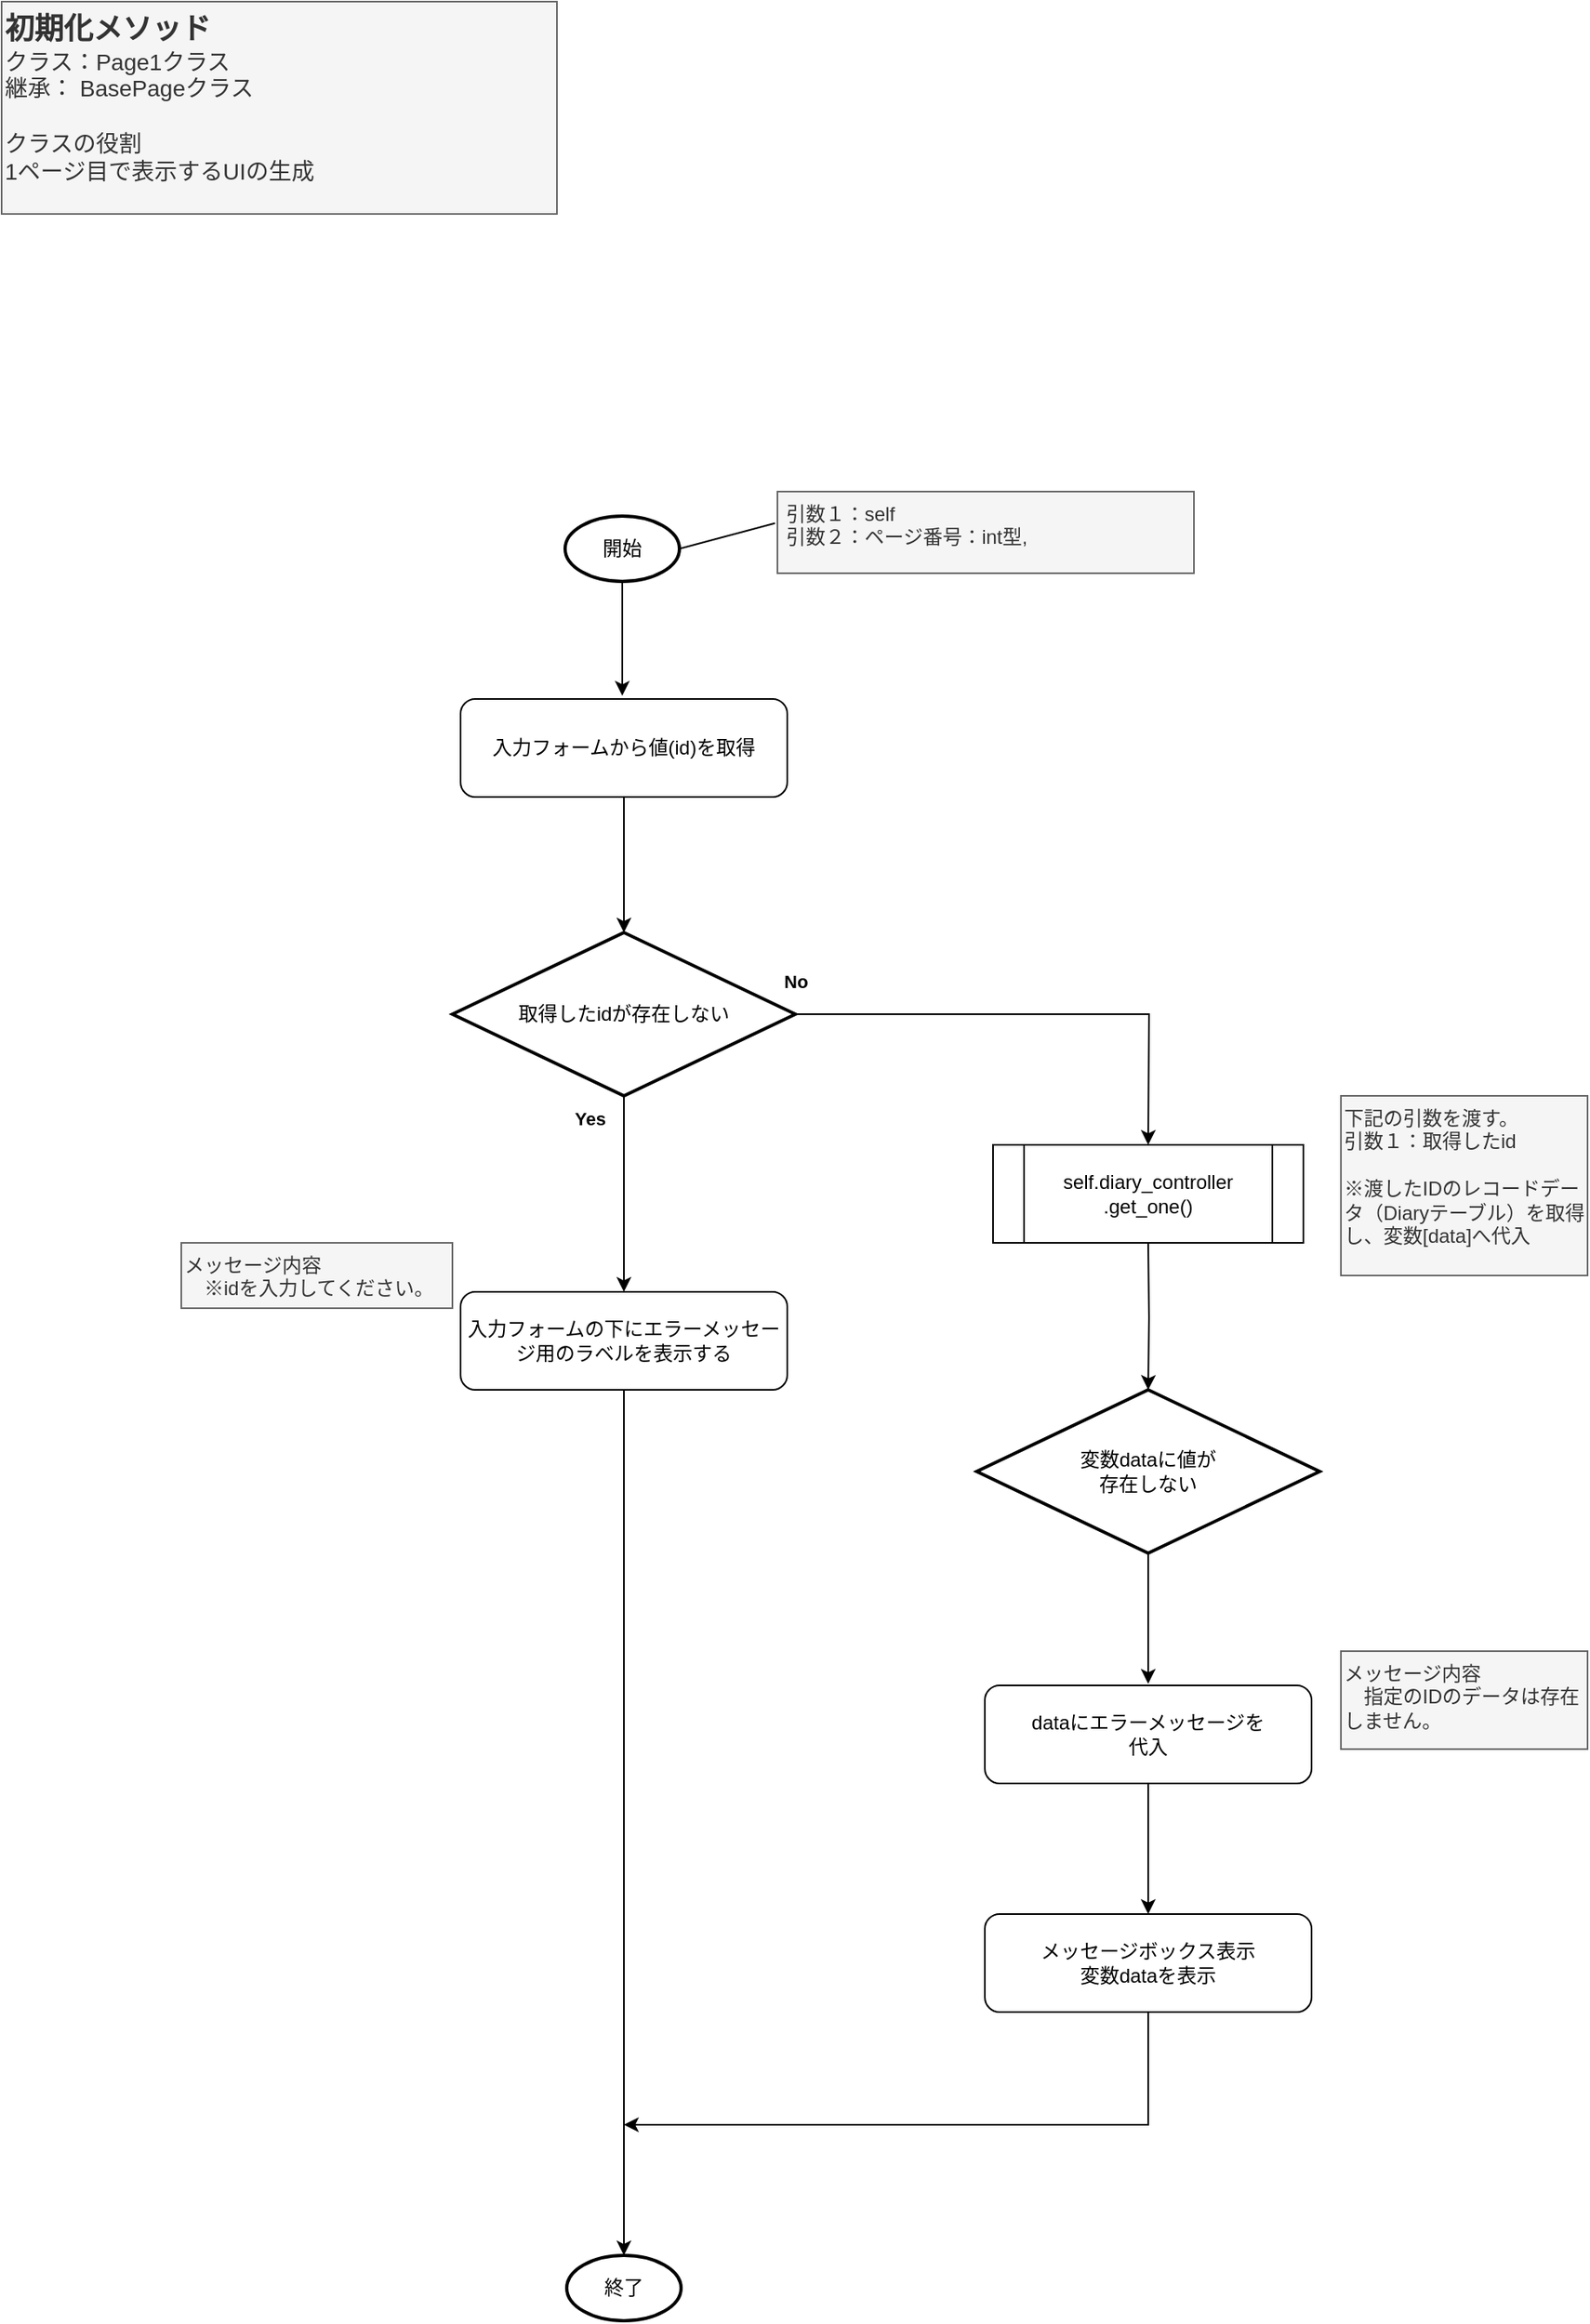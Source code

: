 <mxfile version="24.2.5" type="device">
  <diagram name="msg_output（Page2クラス）" id="jZJfjHYVAHxolndhUvoj">
    <mxGraphModel dx="1036" dy="606" grid="1" gridSize="10" guides="1" tooltips="1" connect="1" arrows="1" fold="1" page="1" pageScale="1" pageWidth="827" pageHeight="1169" math="0" shadow="0">
      <root>
        <mxCell id="nJsbI3Y6XV_XgNzALeRu-0" />
        <mxCell id="nJsbI3Y6XV_XgNzALeRu-1" parent="nJsbI3Y6XV_XgNzALeRu-0" />
        <mxCell id="nJsbI3Y6XV_XgNzALeRu-2" value="" style="edgeStyle=orthogonalEdgeStyle;rounded=0;orthogonalLoop=1;jettySize=auto;html=1;" parent="nJsbI3Y6XV_XgNzALeRu-1" source="nJsbI3Y6XV_XgNzALeRu-3" edge="1">
          <mxGeometry relative="1" as="geometry">
            <mxPoint x="400" y="455" as="targetPoint" />
          </mxGeometry>
        </mxCell>
        <mxCell id="nJsbI3Y6XV_XgNzALeRu-3" value="開始" style="strokeWidth=2;html=1;shape=mxgraph.flowchart.start_1;whiteSpace=wrap;" parent="nJsbI3Y6XV_XgNzALeRu-1" vertex="1">
          <mxGeometry x="365" y="345" width="70" height="40" as="geometry" />
        </mxCell>
        <mxCell id="nJsbI3Y6XV_XgNzALeRu-4" value="&lt;b style=&quot;&quot;&gt;&lt;font style=&quot;&quot;&gt;&lt;font style=&quot;font-size: 18px;&quot;&gt;初期化メソッド&lt;/font&gt;&lt;/font&gt;&lt;/b&gt;&lt;div&gt;&lt;font style=&quot;font-size: 14px;&quot;&gt;クラス：Page1クラス&lt;/font&gt;&lt;/div&gt;&lt;div&gt;&lt;div style=&quot;font-size: 14px;&quot;&gt;&lt;font style=&quot;font-size: 14px;&quot;&gt;継承： BasePageクラス&lt;/font&gt;&lt;/div&gt;&lt;/div&gt;&lt;div style=&quot;font-size: 14px;&quot;&gt;&lt;font style=&quot;font-size: 14px;&quot;&gt;&lt;br&gt;&lt;/font&gt;&lt;/div&gt;&lt;div style=&quot;font-size: 14px;&quot;&gt;&lt;font style=&quot;font-size: 14px;&quot;&gt;クラスの役割&lt;/font&gt;&lt;/div&gt;&lt;div style=&quot;font-size: 14px;&quot;&gt;1ページ目で表示するUIの生成&lt;/div&gt;&lt;div style=&quot;font-size: 14px;&quot;&gt;&lt;br&gt;&lt;/div&gt;" style="text;html=1;align=left;verticalAlign=top;whiteSpace=wrap;rounded=0;fillColor=#f5f5f5;fontColor=#333333;strokeColor=#666666;" parent="nJsbI3Y6XV_XgNzALeRu-1" vertex="1">
          <mxGeometry x="20" y="30" width="340" height="130" as="geometry" />
        </mxCell>
        <mxCell id="nJsbI3Y6XV_XgNzALeRu-5" style="rounded=0;orthogonalLoop=1;jettySize=auto;html=1;entryX=1;entryY=0.5;entryDx=0;entryDy=0;exitX=-0.006;exitY=0.387;exitDx=0;exitDy=0;exitPerimeter=0;endArrow=none;endFill=0;entryPerimeter=0;" parent="nJsbI3Y6XV_XgNzALeRu-1" source="nJsbI3Y6XV_XgNzALeRu-6" target="nJsbI3Y6XV_XgNzALeRu-3" edge="1">
          <mxGeometry relative="1" as="geometry">
            <mxPoint x="435" y="325" as="targetPoint" />
          </mxGeometry>
        </mxCell>
        <mxCell id="nJsbI3Y6XV_XgNzALeRu-6" value="&amp;nbsp;引数１：self&lt;div&gt;&amp;nbsp;引数２：ページ番号：int型&lt;span style=&quot;background-color: initial;&quot;&gt;,&lt;/span&gt;&lt;/div&gt;" style="text;html=1;align=left;verticalAlign=top;whiteSpace=wrap;rounded=0;fillColor=#f5f5f5;fontColor=#333333;strokeColor=#666666;" parent="nJsbI3Y6XV_XgNzALeRu-1" vertex="1">
          <mxGeometry x="495" y="330" width="255" height="50" as="geometry" />
        </mxCell>
        <mxCell id="nJsbI3Y6XV_XgNzALeRu-7" value="終了" style="strokeWidth=2;html=1;shape=mxgraph.flowchart.start_1;whiteSpace=wrap;" parent="nJsbI3Y6XV_XgNzALeRu-1" vertex="1">
          <mxGeometry x="366" y="1410" width="70" height="40" as="geometry" />
        </mxCell>
        <mxCell id="nJsbI3Y6XV_XgNzALeRu-8" value="" style="edgeStyle=orthogonalEdgeStyle;rounded=0;orthogonalLoop=1;jettySize=auto;html=1;exitX=0.5;exitY=1;exitDx=0;exitDy=0;" parent="nJsbI3Y6XV_XgNzALeRu-1" source="YN52v2t6Biwfo9pnNPqH-3" target="nJsbI3Y6XV_XgNzALeRu-7" edge="1">
          <mxGeometry relative="1" as="geometry">
            <mxPoint x="401" y="1000" as="sourcePoint" />
          </mxGeometry>
        </mxCell>
        <mxCell id="YN52v2t6Biwfo9pnNPqH-2" value="" style="edgeStyle=orthogonalEdgeStyle;rounded=0;orthogonalLoop=1;jettySize=auto;html=1;" parent="nJsbI3Y6XV_XgNzALeRu-1" source="YN52v2t6Biwfo9pnNPqH-0" target="YN52v2t6Biwfo9pnNPqH-1" edge="1">
          <mxGeometry relative="1" as="geometry" />
        </mxCell>
        <mxCell id="YN52v2t6Biwfo9pnNPqH-0" value="入力フォームから値(id)を取得" style="rounded=1;whiteSpace=wrap;html=1;" parent="nJsbI3Y6XV_XgNzALeRu-1" vertex="1">
          <mxGeometry x="301" y="457" width="200" height="60" as="geometry" />
        </mxCell>
        <mxCell id="YN52v2t6Biwfo9pnNPqH-4" value="&lt;b&gt;Yes&lt;/b&gt;" style="edgeStyle=orthogonalEdgeStyle;rounded=0;orthogonalLoop=1;jettySize=auto;html=1;" parent="nJsbI3Y6XV_XgNzALeRu-1" source="YN52v2t6Biwfo9pnNPqH-1" target="YN52v2t6Biwfo9pnNPqH-3" edge="1">
          <mxGeometry x="-0.778" y="-21" relative="1" as="geometry">
            <mxPoint as="offset" />
          </mxGeometry>
        </mxCell>
        <mxCell id="YN52v2t6Biwfo9pnNPqH-7" value="" style="edgeStyle=orthogonalEdgeStyle;rounded=0;orthogonalLoop=1;jettySize=auto;html=1;entryX=0.5;entryY=0;entryDx=0;entryDy=0;entryPerimeter=0;" parent="nJsbI3Y6XV_XgNzALeRu-1" target="YN52v2t6Biwfo9pnNPqH-6" edge="1">
          <mxGeometry relative="1" as="geometry">
            <mxPoint x="722" y="790" as="sourcePoint" />
          </mxGeometry>
        </mxCell>
        <mxCell id="YN52v2t6Biwfo9pnNPqH-1" value="取得したidが存在しない" style="strokeWidth=2;html=1;shape=mxgraph.flowchart.decision;whiteSpace=wrap;" parent="nJsbI3Y6XV_XgNzALeRu-1" vertex="1">
          <mxGeometry x="296" y="600" width="210" height="100" as="geometry" />
        </mxCell>
        <mxCell id="YN52v2t6Biwfo9pnNPqH-3" value="入力フォームの下にエラーメッセージ用のラベルを表示する" style="rounded=1;whiteSpace=wrap;html=1;" parent="nJsbI3Y6XV_XgNzALeRu-1" vertex="1">
          <mxGeometry x="301" y="820" width="200" height="60" as="geometry" />
        </mxCell>
        <mxCell id="YN52v2t6Biwfo9pnNPqH-5" value="メッセージ内容&lt;div&gt;&lt;span style=&quot;background-color: initial;&quot;&gt;　※idを入力してください。&lt;/span&gt;&lt;/div&gt;" style="text;html=1;align=left;verticalAlign=top;whiteSpace=wrap;rounded=0;fillColor=#f5f5f5;fontColor=#333333;strokeColor=#666666;" parent="nJsbI3Y6XV_XgNzALeRu-1" vertex="1">
          <mxGeometry x="130" y="790" width="166" height="40" as="geometry" />
        </mxCell>
        <mxCell id="gtcTSVuNaXHKUAd8Zgq--4" value="" style="edgeStyle=orthogonalEdgeStyle;rounded=0;orthogonalLoop=1;jettySize=auto;html=1;" parent="nJsbI3Y6XV_XgNzALeRu-1" source="YN52v2t6Biwfo9pnNPqH-6" edge="1">
          <mxGeometry relative="1" as="geometry">
            <mxPoint x="722" y="1060" as="targetPoint" />
          </mxGeometry>
        </mxCell>
        <mxCell id="YN52v2t6Biwfo9pnNPqH-6" value="変数dataに値が&lt;div&gt;存在しない&lt;/div&gt;" style="strokeWidth=2;html=1;shape=mxgraph.flowchart.decision;whiteSpace=wrap;" parent="nJsbI3Y6XV_XgNzALeRu-1" vertex="1">
          <mxGeometry x="617" y="880" width="210" height="100" as="geometry" />
        </mxCell>
        <mxCell id="YN52v2t6Biwfo9pnNPqH-9" value="" style="edgeStyle=orthogonalEdgeStyle;rounded=0;orthogonalLoop=1;jettySize=auto;html=1;entryX=0.5;entryY=0;entryDx=0;entryDy=0;entryPerimeter=0;" parent="nJsbI3Y6XV_XgNzALeRu-1" source="YN52v2t6Biwfo9pnNPqH-1" edge="1">
          <mxGeometry relative="1" as="geometry">
            <mxPoint x="506" y="650" as="sourcePoint" />
            <mxPoint x="722" y="730" as="targetPoint" />
          </mxGeometry>
        </mxCell>
        <mxCell id="gtcTSVuNaXHKUAd8Zgq--1" value="&lt;b&gt;No&lt;/b&gt;" style="edgeLabel;html=1;align=center;verticalAlign=middle;resizable=0;points=[];" parent="YN52v2t6Biwfo9pnNPqH-9" vertex="1" connectable="0">
          <mxGeometry x="-0.852" y="-4" relative="1" as="geometry">
            <mxPoint x="-22" y="-24" as="offset" />
          </mxGeometry>
        </mxCell>
        <mxCell id="gtcTSVuNaXHKUAd8Zgq--0" value="self.diary_controller&lt;br&gt;.get_one()" style="shape=process;whiteSpace=wrap;html=1;backgroundOutline=1;" parent="nJsbI3Y6XV_XgNzALeRu-1" vertex="1">
          <mxGeometry x="627" y="730" width="190" height="60" as="geometry" />
        </mxCell>
        <mxCell id="gtcTSVuNaXHKUAd8Zgq--2" value="下記の引数を渡す。&lt;div&gt;引数１：取得したid&lt;/div&gt;&lt;div&gt;&lt;br&gt;&lt;/div&gt;&lt;div&gt;※渡したIDのレコードデータ（Diaryテーブル）を取得し、変数[data]へ代入&lt;/div&gt;" style="text;html=1;align=left;verticalAlign=top;whiteSpace=wrap;rounded=0;fillColor=#f5f5f5;fontColor=#333333;strokeColor=#666666;" parent="nJsbI3Y6XV_XgNzALeRu-1" vertex="1">
          <mxGeometry x="840" y="700" width="151" height="110" as="geometry" />
        </mxCell>
        <mxCell id="gtcTSVuNaXHKUAd8Zgq--8" value="" style="edgeStyle=orthogonalEdgeStyle;rounded=0;orthogonalLoop=1;jettySize=auto;html=1;" parent="nJsbI3Y6XV_XgNzALeRu-1" source="gtcTSVuNaXHKUAd8Zgq--5" target="gtcTSVuNaXHKUAd8Zgq--7" edge="1">
          <mxGeometry relative="1" as="geometry" />
        </mxCell>
        <mxCell id="gtcTSVuNaXHKUAd8Zgq--5" value="dataにエラーメッセージを&lt;br&gt;代入" style="rounded=1;whiteSpace=wrap;html=1;" parent="nJsbI3Y6XV_XgNzALeRu-1" vertex="1">
          <mxGeometry x="622" y="1061" width="200" height="60" as="geometry" />
        </mxCell>
        <mxCell id="gtcTSVuNaXHKUAd8Zgq--6" value="メッセージ内容&lt;div&gt;　指定のIDのデータは存在しません。&lt;/div&gt;" style="text;html=1;align=left;verticalAlign=top;whiteSpace=wrap;rounded=0;fillColor=#f5f5f5;fontColor=#333333;strokeColor=#666666;" parent="nJsbI3Y6XV_XgNzALeRu-1" vertex="1">
          <mxGeometry x="840" y="1040" width="151" height="60" as="geometry" />
        </mxCell>
        <mxCell id="gtcTSVuNaXHKUAd8Zgq--7" value="メッセージボックス表示&lt;div&gt;変数dataを表示&lt;/div&gt;" style="rounded=1;whiteSpace=wrap;html=1;" parent="nJsbI3Y6XV_XgNzALeRu-1" vertex="1">
          <mxGeometry x="622" y="1201" width="200" height="60" as="geometry" />
        </mxCell>
        <mxCell id="gtcTSVuNaXHKUAd8Zgq--9" style="edgeStyle=orthogonalEdgeStyle;rounded=0;orthogonalLoop=1;jettySize=auto;html=1;" parent="nJsbI3Y6XV_XgNzALeRu-1" source="gtcTSVuNaXHKUAd8Zgq--7" edge="1">
          <mxGeometry relative="1" as="geometry">
            <mxPoint x="401" y="1330" as="targetPoint" />
            <Array as="points">
              <mxPoint x="722" y="1330" />
            </Array>
          </mxGeometry>
        </mxCell>
      </root>
    </mxGraphModel>
  </diagram>
</mxfile>
